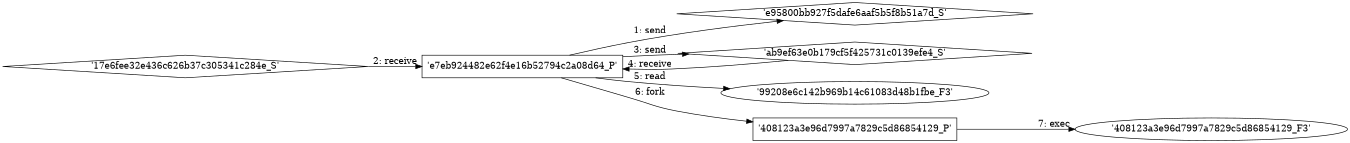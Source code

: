 digraph "D:\Learning\Paper\apt\基于CTI的攻击预警\Dataset\攻击图\ASGfromALLCTI\Coronavirus-themed Threat Reports Haven’t Flattened The Curve.dot" {
rankdir="LR"
size="9"
fixedsize="false"
splines="true"
nodesep=0.3
ranksep=0
fontsize=10
overlap="scalexy"
engine= "neato"
	"'e95800bb927f5dafe6aaf5b5f8b51a7d_S'" [node_type=Socket shape=diamond]
	"'e7eb924482e62f4e16b52794c2a08d64_P'" [node_type=Process shape=box]
	"'e7eb924482e62f4e16b52794c2a08d64_P'" -> "'e95800bb927f5dafe6aaf5b5f8b51a7d_S'" [label="1: send"]
	"'e7eb924482e62f4e16b52794c2a08d64_P'" [node_type=Process shape=box]
	"'17e6fee32e436c626b37c305341c284e_S'" [node_type=Socket shape=diamond]
	"'17e6fee32e436c626b37c305341c284e_S'" -> "'e7eb924482e62f4e16b52794c2a08d64_P'" [label="2: receive"]
	"'ab9ef63e0b179cf5f425731c0139efe4_S'" [node_type=Socket shape=diamond]
	"'e7eb924482e62f4e16b52794c2a08d64_P'" [node_type=Process shape=box]
	"'e7eb924482e62f4e16b52794c2a08d64_P'" -> "'ab9ef63e0b179cf5f425731c0139efe4_S'" [label="3: send"]
	"'ab9ef63e0b179cf5f425731c0139efe4_S'" -> "'e7eb924482e62f4e16b52794c2a08d64_P'" [label="4: receive"]
	"'99208e6c142b969b14c61083d48b1fbe_F3'" [node_type=file shape=ellipse]
	"'e7eb924482e62f4e16b52794c2a08d64_P'" [node_type=Process shape=box]
	"'e7eb924482e62f4e16b52794c2a08d64_P'" -> "'99208e6c142b969b14c61083d48b1fbe_F3'" [label="5: read"]
	"'e7eb924482e62f4e16b52794c2a08d64_P'" [node_type=Process shape=box]
	"'408123a3e96d7997a7829c5d86854129_P'" [node_type=Process shape=box]
	"'e7eb924482e62f4e16b52794c2a08d64_P'" -> "'408123a3e96d7997a7829c5d86854129_P'" [label="6: fork"]
	"'408123a3e96d7997a7829c5d86854129_P'" [node_type=Process shape=box]
	"'408123a3e96d7997a7829c5d86854129_F3'" [node_type=File shape=ellipse]
	"'408123a3e96d7997a7829c5d86854129_P'" -> "'408123a3e96d7997a7829c5d86854129_F3'" [label="7: exec"]
}
